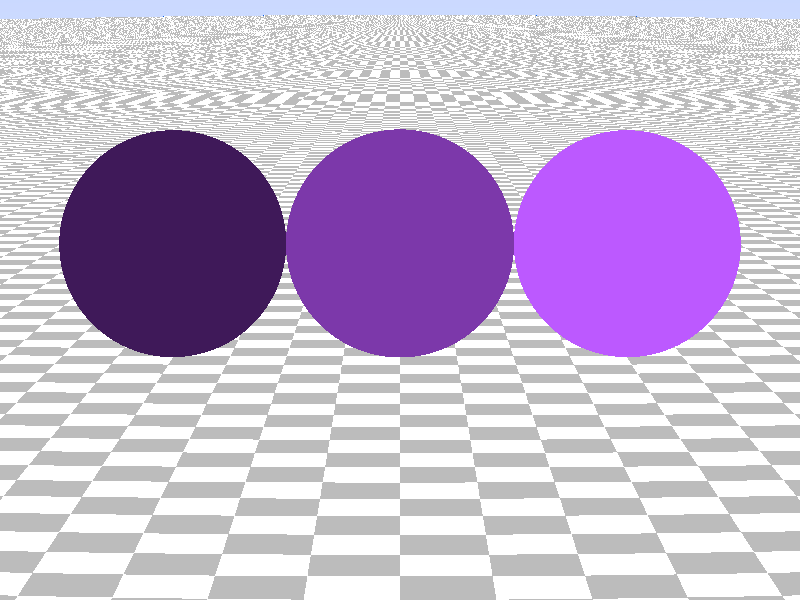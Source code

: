 // This work is licensed under the Creative Commons Attribution 3.0 Unported License.
// To view a copy of this license, visit http://creativecommons.org/licenses/by/3.0/
// or send a letter to Creative Commons, 444 Castro Street, Suite 900, Mountain View,
// California, 94041, USA.
//
// UberPOV Raytracer sample file.
// Created by Christoph Lipka - 2013-08-20
// This file demonstrates the glare desaturation feature
//
// +w640 +h480 +GLD0.0
// +w640 +h480 +GLD0.5
// +w640 +h480 +GLD1.0

#version 3.7;

global_settings {
  assumed_gamma 1.0
}

camera {
  ultra_wide_angle
  right x*image_width/image_height
  location  <0,3,-20>
  look_at   <0,0.5,0>
  angle 20
}

light_source {
  <500,500,-500>       // light's position
  color rgb 2          // light's color
}

sky_sphere {
  pigment {
    gradient y
    color_map {
      [0.0 rgb <0.6,0.7,1.0>]
      [0.7 rgb <0.0,0.1,0.8>]
    }
  }
}

plane {
  y, 0
  texture {
    pigment {
      checker
      color rgb 1
      color rgb 0.5
      scale 0.5
    }
    finish {
      diffuse 0.1
      specular albedo 0.5
      reflection { 1.0 fresnel on }
      conserve_energy
    }
  }
  interior { ior 1.5}
}

sphere {
  <0,1,0>, 1
  texture {
    pigment {rgb <0.5,0.1,1.0>*0.4}
    finish {
      diffuse albedo 0.7
      specular albedo 0.5 roughness 0.01 metallic
    }
  }
}

sphere {
  <-2,1,0>, 1
  texture {
    pigment {rgb <0.5,0.1,1.0>*0.1}
    finish {
      diffuse albedo 0.7
      specular albedo 0.5 roughness 0.01 metallic
    }
  }
}

sphere {
  <2,1,0>, 1
  texture {
    pigment {rgb <0.5,0.1,1.0>}
    finish {
      diffuse albedo 0.7
      specular albedo 0.5 roughness 0.01 metallic
    }
  }
}
